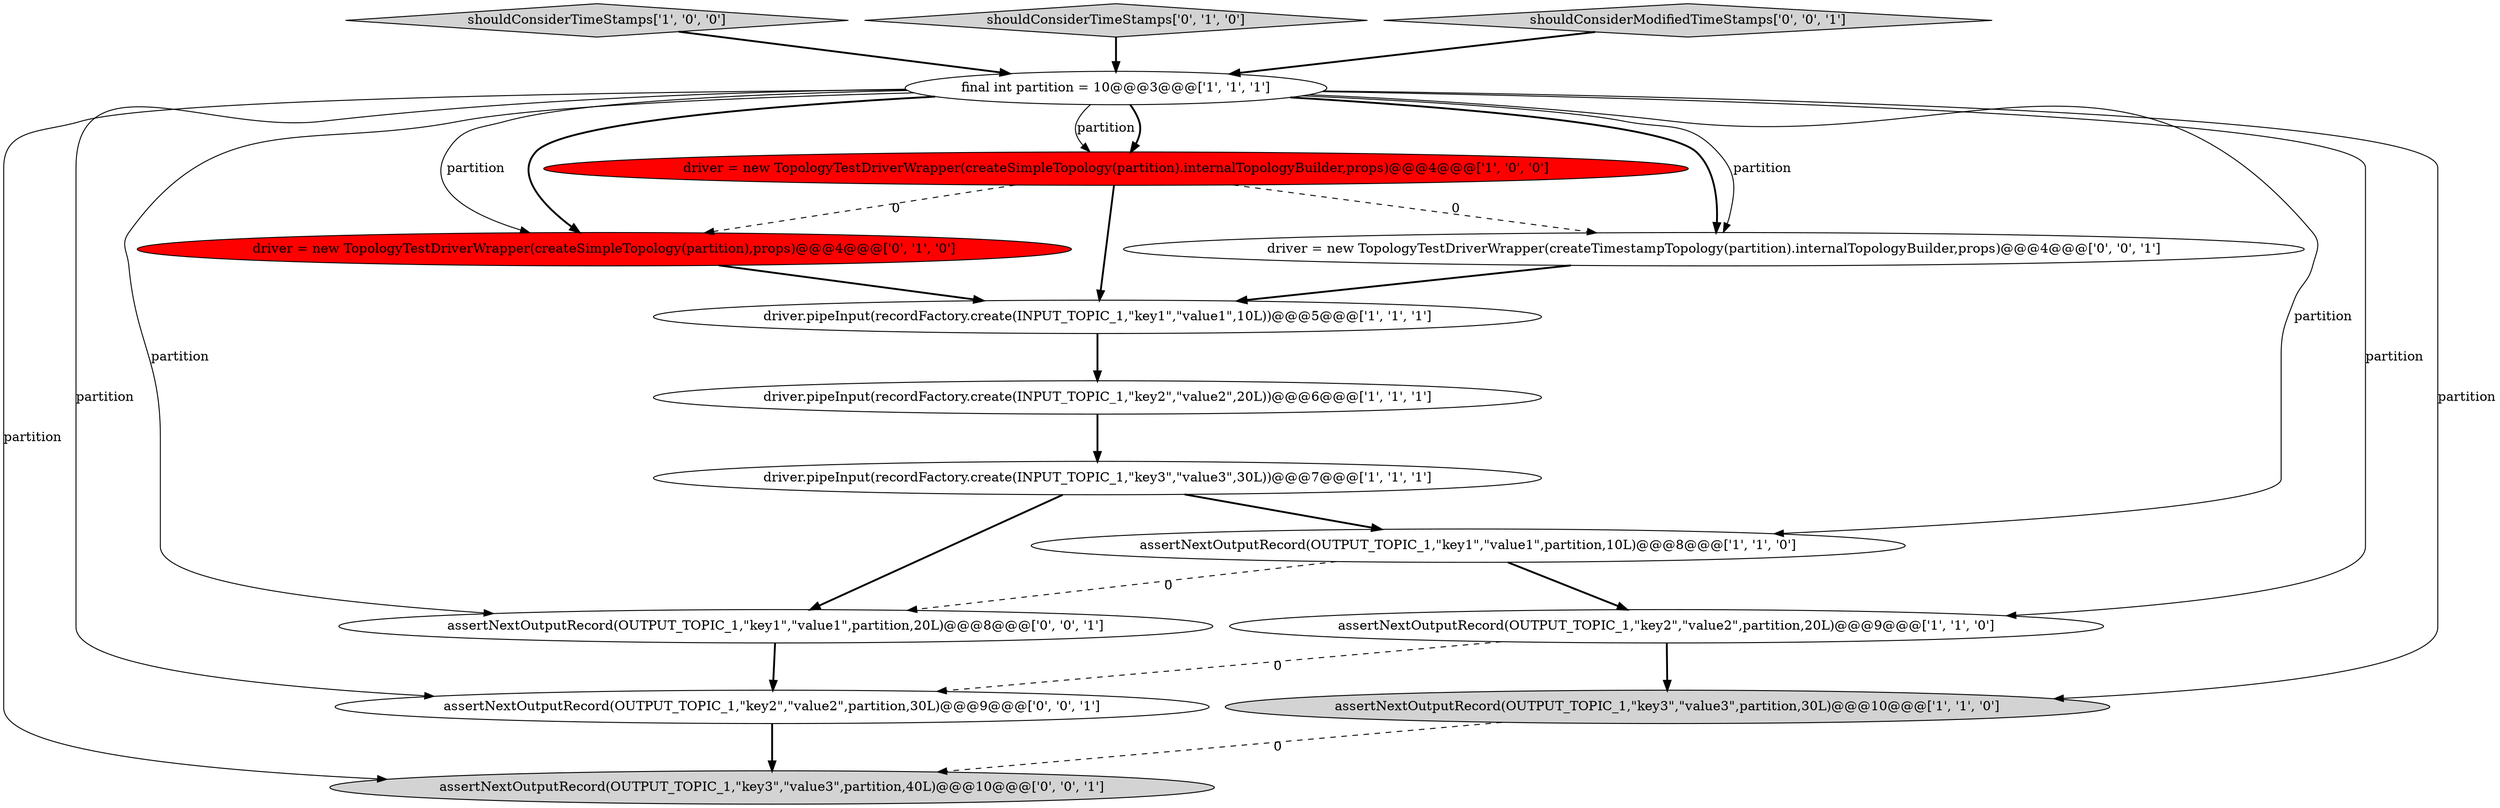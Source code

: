 digraph {
5 [style = filled, label = "driver.pipeInput(recordFactory.create(INPUT_TOPIC_1,\"key3\",\"value3\",30L))@@@7@@@['1', '1', '1']", fillcolor = white, shape = ellipse image = "AAA0AAABBB1BBB"];
15 [style = filled, label = "assertNextOutputRecord(OUTPUT_TOPIC_1,\"key2\",\"value2\",partition,30L)@@@9@@@['0', '0', '1']", fillcolor = white, shape = ellipse image = "AAA0AAABBB3BBB"];
2 [style = filled, label = "shouldConsiderTimeStamps['1', '0', '0']", fillcolor = lightgray, shape = diamond image = "AAA0AAABBB1BBB"];
13 [style = filled, label = "assertNextOutputRecord(OUTPUT_TOPIC_1,\"key3\",\"value3\",partition,40L)@@@10@@@['0', '0', '1']", fillcolor = lightgray, shape = ellipse image = "AAA0AAABBB3BBB"];
9 [style = filled, label = "shouldConsiderTimeStamps['0', '1', '0']", fillcolor = lightgray, shape = diamond image = "AAA0AAABBB2BBB"];
6 [style = filled, label = "assertNextOutputRecord(OUTPUT_TOPIC_1,\"key2\",\"value2\",partition,20L)@@@9@@@['1', '1', '0']", fillcolor = white, shape = ellipse image = "AAA0AAABBB1BBB"];
10 [style = filled, label = "driver = new TopologyTestDriverWrapper(createSimpleTopology(partition),props)@@@4@@@['0', '1', '0']", fillcolor = red, shape = ellipse image = "AAA1AAABBB2BBB"];
3 [style = filled, label = "final int partition = 10@@@3@@@['1', '1', '1']", fillcolor = white, shape = ellipse image = "AAA0AAABBB1BBB"];
11 [style = filled, label = "assertNextOutputRecord(OUTPUT_TOPIC_1,\"key1\",\"value1\",partition,20L)@@@8@@@['0', '0', '1']", fillcolor = white, shape = ellipse image = "AAA0AAABBB3BBB"];
4 [style = filled, label = "driver = new TopologyTestDriverWrapper(createSimpleTopology(partition).internalTopologyBuilder,props)@@@4@@@['1', '0', '0']", fillcolor = red, shape = ellipse image = "AAA1AAABBB1BBB"];
8 [style = filled, label = "assertNextOutputRecord(OUTPUT_TOPIC_1,\"key3\",\"value3\",partition,30L)@@@10@@@['1', '1', '0']", fillcolor = lightgray, shape = ellipse image = "AAA0AAABBB1BBB"];
0 [style = filled, label = "assertNextOutputRecord(OUTPUT_TOPIC_1,\"key1\",\"value1\",partition,10L)@@@8@@@['1', '1', '0']", fillcolor = white, shape = ellipse image = "AAA0AAABBB1BBB"];
12 [style = filled, label = "shouldConsiderModifiedTimeStamps['0', '0', '1']", fillcolor = lightgray, shape = diamond image = "AAA0AAABBB3BBB"];
14 [style = filled, label = "driver = new TopologyTestDriverWrapper(createTimestampTopology(partition).internalTopologyBuilder,props)@@@4@@@['0', '0', '1']", fillcolor = white, shape = ellipse image = "AAA0AAABBB3BBB"];
7 [style = filled, label = "driver.pipeInput(recordFactory.create(INPUT_TOPIC_1,\"key2\",\"value2\",20L))@@@6@@@['1', '1', '1']", fillcolor = white, shape = ellipse image = "AAA0AAABBB1BBB"];
1 [style = filled, label = "driver.pipeInput(recordFactory.create(INPUT_TOPIC_1,\"key1\",\"value1\",10L))@@@5@@@['1', '1', '1']", fillcolor = white, shape = ellipse image = "AAA0AAABBB1BBB"];
3->6 [style = solid, label="partition"];
15->13 [style = bold, label=""];
3->10 [style = solid, label="partition"];
0->6 [style = bold, label=""];
2->3 [style = bold, label=""];
3->14 [style = bold, label=""];
0->11 [style = dashed, label="0"];
3->13 [style = solid, label="partition"];
3->4 [style = bold, label=""];
1->7 [style = bold, label=""];
3->14 [style = solid, label="partition"];
14->1 [style = bold, label=""];
11->15 [style = bold, label=""];
8->13 [style = dashed, label="0"];
3->10 [style = bold, label=""];
3->15 [style = solid, label="partition"];
7->5 [style = bold, label=""];
3->11 [style = solid, label="partition"];
5->0 [style = bold, label=""];
6->15 [style = dashed, label="0"];
3->8 [style = solid, label="partition"];
6->8 [style = bold, label=""];
9->3 [style = bold, label=""];
4->14 [style = dashed, label="0"];
4->1 [style = bold, label=""];
5->11 [style = bold, label=""];
12->3 [style = bold, label=""];
3->4 [style = solid, label="partition"];
4->10 [style = dashed, label="0"];
10->1 [style = bold, label=""];
3->0 [style = solid, label="partition"];
}
